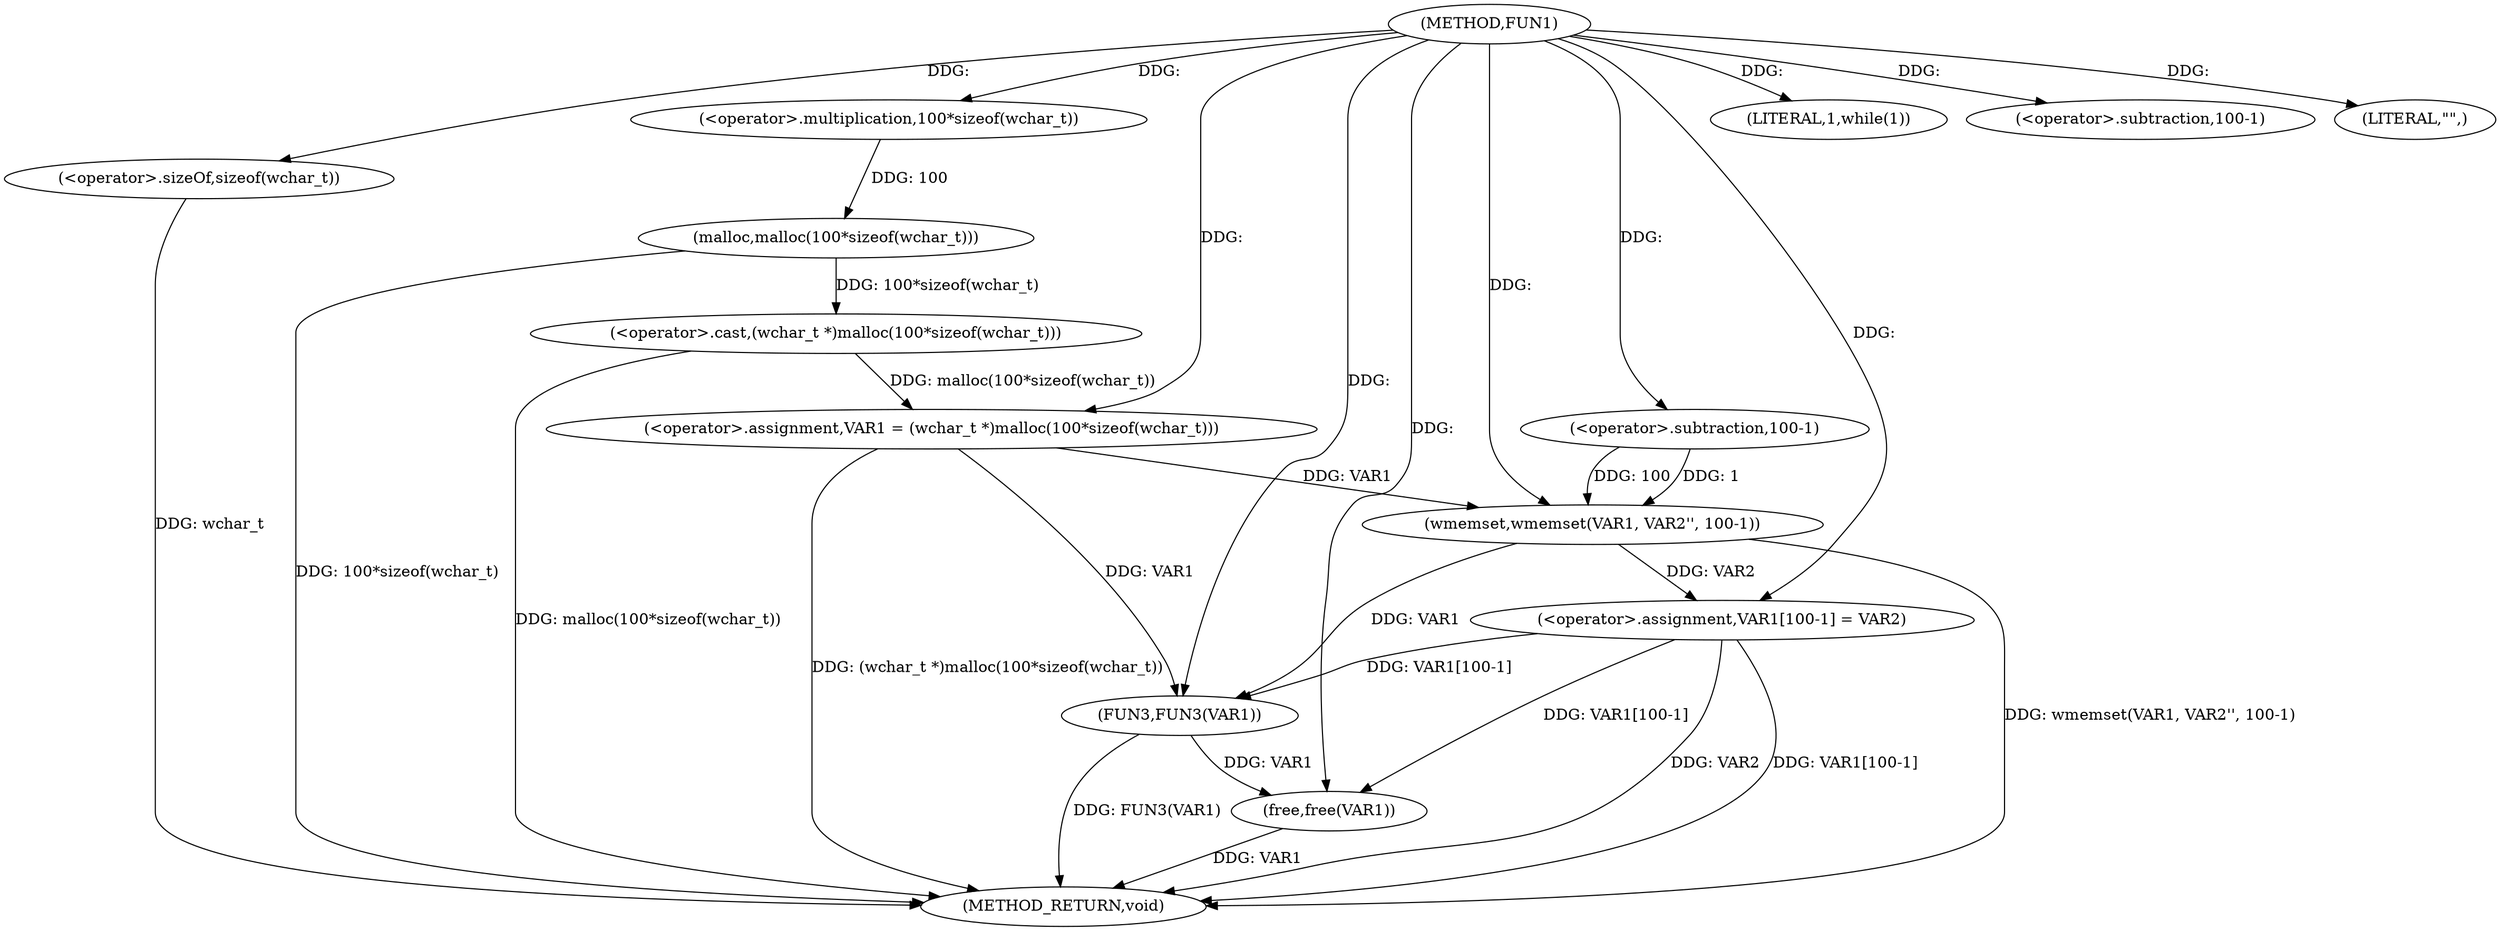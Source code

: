 digraph FUN1 {  
"1000100" [label = "(METHOD,FUN1)" ]
"1000135" [label = "(METHOD_RETURN,void)" ]
"1000103" [label = "(<operator>.assignment,VAR1 = (wchar_t *)malloc(100*sizeof(wchar_t)))" ]
"1000105" [label = "(<operator>.cast,(wchar_t *)malloc(100*sizeof(wchar_t)))" ]
"1000107" [label = "(malloc,malloc(100*sizeof(wchar_t)))" ]
"1000108" [label = "(<operator>.multiplication,100*sizeof(wchar_t))" ]
"1000110" [label = "(<operator>.sizeOf,sizeof(wchar_t))" ]
"1000113" [label = "(LITERAL,1,while(1))" ]
"1000115" [label = "(wmemset,wmemset(VAR1, VAR2'', 100-1))" ]
"1000118" [label = "(<operator>.subtraction,100-1)" ]
"1000121" [label = "(<operator>.assignment,VAR1[100-1] = VAR2)" ]
"1000124" [label = "(<operator>.subtraction,100-1)" ]
"1000130" [label = "(LITERAL,\"\",)" ]
"1000131" [label = "(FUN3,FUN3(VAR1))" ]
"1000133" [label = "(free,free(VAR1))" ]
  "1000107" -> "1000135"  [ label = "DDG: 100*sizeof(wchar_t)"] 
  "1000105" -> "1000135"  [ label = "DDG: malloc(100*sizeof(wchar_t))"] 
  "1000103" -> "1000135"  [ label = "DDG: (wchar_t *)malloc(100*sizeof(wchar_t))"] 
  "1000121" -> "1000135"  [ label = "DDG: VAR2"] 
  "1000121" -> "1000135"  [ label = "DDG: VAR1[100-1]"] 
  "1000110" -> "1000135"  [ label = "DDG: wchar_t"] 
  "1000133" -> "1000135"  [ label = "DDG: VAR1"] 
  "1000115" -> "1000135"  [ label = "DDG: wmemset(VAR1, VAR2'', 100-1)"] 
  "1000131" -> "1000135"  [ label = "DDG: FUN3(VAR1)"] 
  "1000105" -> "1000103"  [ label = "DDG: malloc(100*sizeof(wchar_t))"] 
  "1000100" -> "1000103"  [ label = "DDG: "] 
  "1000107" -> "1000105"  [ label = "DDG: 100*sizeof(wchar_t)"] 
  "1000108" -> "1000107"  [ label = "DDG: 100"] 
  "1000100" -> "1000108"  [ label = "DDG: "] 
  "1000100" -> "1000110"  [ label = "DDG: "] 
  "1000100" -> "1000113"  [ label = "DDG: "] 
  "1000103" -> "1000115"  [ label = "DDG: VAR1"] 
  "1000100" -> "1000115"  [ label = "DDG: "] 
  "1000118" -> "1000115"  [ label = "DDG: 100"] 
  "1000118" -> "1000115"  [ label = "DDG: 1"] 
  "1000100" -> "1000118"  [ label = "DDG: "] 
  "1000115" -> "1000121"  [ label = "DDG: VAR2"] 
  "1000100" -> "1000121"  [ label = "DDG: "] 
  "1000100" -> "1000124"  [ label = "DDG: "] 
  "1000100" -> "1000130"  [ label = "DDG: "] 
  "1000103" -> "1000131"  [ label = "DDG: VAR1"] 
  "1000121" -> "1000131"  [ label = "DDG: VAR1[100-1]"] 
  "1000115" -> "1000131"  [ label = "DDG: VAR1"] 
  "1000100" -> "1000131"  [ label = "DDG: "] 
  "1000131" -> "1000133"  [ label = "DDG: VAR1"] 
  "1000121" -> "1000133"  [ label = "DDG: VAR1[100-1]"] 
  "1000100" -> "1000133"  [ label = "DDG: "] 
}
